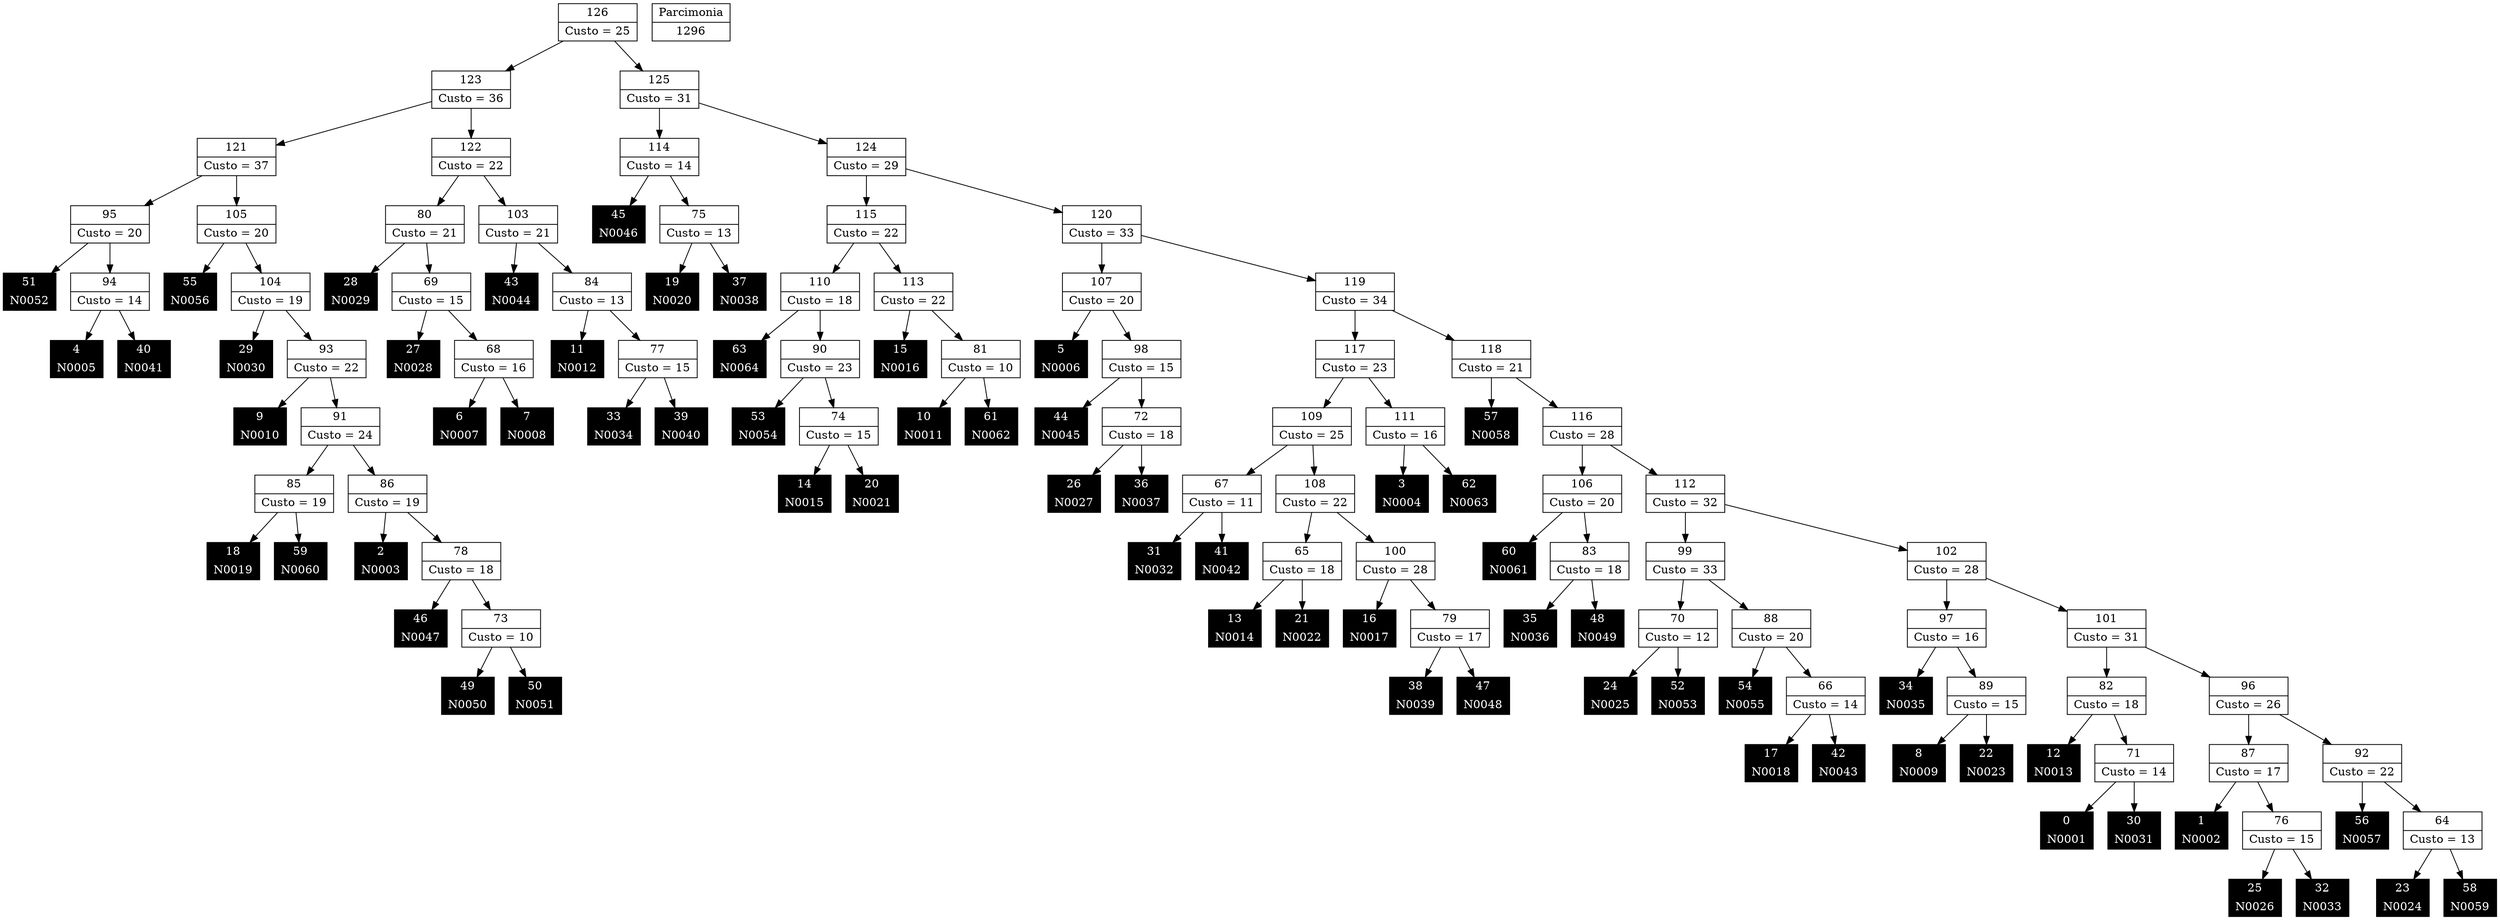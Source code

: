 Digraph G {
0 [shape="record", label="{0 | N0001}",style=filled, color=black, fontcolor=white,fontsize=14, height=0.5]
1 [shape="record", label="{1 | N0002}",style=filled, color=black, fontcolor=white,fontsize=14, height=0.5]
2 [shape="record", label="{2 | N0003}",style=filled, color=black, fontcolor=white,fontsize=14, height=0.5]
3 [shape="record", label="{3 | N0004}",style=filled, color=black, fontcolor=white,fontsize=14, height=0.5]
4 [shape="record", label="{4 | N0005}",style=filled, color=black, fontcolor=white,fontsize=14, height=0.5]
5 [shape="record", label="{5 | N0006}",style=filled, color=black, fontcolor=white,fontsize=14, height=0.5]
6 [shape="record", label="{6 | N0007}",style=filled, color=black, fontcolor=white,fontsize=14, height=0.5]
7 [shape="record", label="{7 | N0008}",style=filled, color=black, fontcolor=white,fontsize=14, height=0.5]
8 [shape="record", label="{8 | N0009}",style=filled, color=black, fontcolor=white,fontsize=14, height=0.5]
9 [shape="record", label="{9 | N0010}",style=filled, color=black, fontcolor=white,fontsize=14, height=0.5]
10 [shape="record", label="{10 | N0011}",style=filled, color=black, fontcolor=white,fontsize=14, height=0.5]
11 [shape="record", label="{11 | N0012}",style=filled, color=black, fontcolor=white,fontsize=14, height=0.5]
12 [shape="record", label="{12 | N0013}",style=filled, color=black, fontcolor=white,fontsize=14, height=0.5]
13 [shape="record", label="{13 | N0014}",style=filled, color=black, fontcolor=white,fontsize=14, height=0.5]
14 [shape="record", label="{14 | N0015}",style=filled, color=black, fontcolor=white,fontsize=14, height=0.5]
15 [shape="record", label="{15 | N0016}",style=filled, color=black, fontcolor=white,fontsize=14, height=0.5]
16 [shape="record", label="{16 | N0017}",style=filled, color=black, fontcolor=white,fontsize=14, height=0.5]
17 [shape="record", label="{17 | N0018}",style=filled, color=black, fontcolor=white,fontsize=14, height=0.5]
18 [shape="record", label="{18 | N0019}",style=filled, color=black, fontcolor=white,fontsize=14, height=0.5]
19 [shape="record", label="{19 | N0020}",style=filled, color=black, fontcolor=white,fontsize=14, height=0.5]
20 [shape="record", label="{20 | N0021}",style=filled, color=black, fontcolor=white,fontsize=14, height=0.5]
21 [shape="record", label="{21 | N0022}",style=filled, color=black, fontcolor=white,fontsize=14, height=0.5]
22 [shape="record", label="{22 | N0023}",style=filled, color=black, fontcolor=white,fontsize=14, height=0.5]
23 [shape="record", label="{23 | N0024}",style=filled, color=black, fontcolor=white,fontsize=14, height=0.5]
24 [shape="record", label="{24 | N0025}",style=filled, color=black, fontcolor=white,fontsize=14, height=0.5]
25 [shape="record", label="{25 | N0026}",style=filled, color=black, fontcolor=white,fontsize=14, height=0.5]
26 [shape="record", label="{26 | N0027}",style=filled, color=black, fontcolor=white,fontsize=14, height=0.5]
27 [shape="record", label="{27 | N0028}",style=filled, color=black, fontcolor=white,fontsize=14, height=0.5]
28 [shape="record", label="{28 | N0029}",style=filled, color=black, fontcolor=white,fontsize=14, height=0.5]
29 [shape="record", label="{29 | N0030}",style=filled, color=black, fontcolor=white,fontsize=14, height=0.5]
30 [shape="record", label="{30 | N0031}",style=filled, color=black, fontcolor=white,fontsize=14, height=0.5]
31 [shape="record", label="{31 | N0032}",style=filled, color=black, fontcolor=white,fontsize=14, height=0.5]
32 [shape="record", label="{32 | N0033}",style=filled, color=black, fontcolor=white,fontsize=14, height=0.5]
33 [shape="record", label="{33 | N0034}",style=filled, color=black, fontcolor=white,fontsize=14, height=0.5]
34 [shape="record", label="{34 | N0035}",style=filled, color=black, fontcolor=white,fontsize=14, height=0.5]
35 [shape="record", label="{35 | N0036}",style=filled, color=black, fontcolor=white,fontsize=14, height=0.5]
36 [shape="record", label="{36 | N0037}",style=filled, color=black, fontcolor=white,fontsize=14, height=0.5]
37 [shape="record", label="{37 | N0038}",style=filled, color=black, fontcolor=white,fontsize=14, height=0.5]
38 [shape="record", label="{38 | N0039}",style=filled, color=black, fontcolor=white,fontsize=14, height=0.5]
39 [shape="record", label="{39 | N0040}",style=filled, color=black, fontcolor=white,fontsize=14, height=0.5]
40 [shape="record", label="{40 | N0041}",style=filled, color=black, fontcolor=white,fontsize=14, height=0.5]
41 [shape="record", label="{41 | N0042}",style=filled, color=black, fontcolor=white,fontsize=14, height=0.5]
42 [shape="record", label="{42 | N0043}",style=filled, color=black, fontcolor=white,fontsize=14, height=0.5]
43 [shape="record", label="{43 | N0044}",style=filled, color=black, fontcolor=white,fontsize=14, height=0.5]
44 [shape="record", label="{44 | N0045}",style=filled, color=black, fontcolor=white,fontsize=14, height=0.5]
45 [shape="record", label="{45 | N0046}",style=filled, color=black, fontcolor=white,fontsize=14, height=0.5]
46 [shape="record", label="{46 | N0047}",style=filled, color=black, fontcolor=white,fontsize=14, height=0.5]
47 [shape="record", label="{47 | N0048}",style=filled, color=black, fontcolor=white,fontsize=14, height=0.5]
48 [shape="record", label="{48 | N0049}",style=filled, color=black, fontcolor=white,fontsize=14, height=0.5]
49 [shape="record", label="{49 | N0050}",style=filled, color=black, fontcolor=white,fontsize=14, height=0.5]
50 [shape="record", label="{50 | N0051}",style=filled, color=black, fontcolor=white,fontsize=14, height=0.5]
51 [shape="record", label="{51 | N0052}",style=filled, color=black, fontcolor=white,fontsize=14, height=0.5]
52 [shape="record", label="{52 | N0053}",style=filled, color=black, fontcolor=white,fontsize=14, height=0.5]
53 [shape="record", label="{53 | N0054}",style=filled, color=black, fontcolor=white,fontsize=14, height=0.5]
54 [shape="record", label="{54 | N0055}",style=filled, color=black, fontcolor=white,fontsize=14, height=0.5]
55 [shape="record", label="{55 | N0056}",style=filled, color=black, fontcolor=white,fontsize=14, height=0.5]
56 [shape="record", label="{56 | N0057}",style=filled, color=black, fontcolor=white,fontsize=14, height=0.5]
57 [shape="record", label="{57 | N0058}",style=filled, color=black, fontcolor=white,fontsize=14, height=0.5]
58 [shape="record", label="{58 | N0059}",style=filled, color=black, fontcolor=white,fontsize=14, height=0.5]
59 [shape="record", label="{59 | N0060}",style=filled, color=black, fontcolor=white,fontsize=14, height=0.5]
60 [shape="record", label="{60 | N0061}",style=filled, color=black, fontcolor=white,fontsize=14, height=0.5]
61 [shape="record", label="{61 | N0062}",style=filled, color=black, fontcolor=white,fontsize=14, height=0.5]
62 [shape="record", label="{62 | N0063}",style=filled, color=black, fontcolor=white,fontsize=14, height=0.5]
63 [shape="record", label="{63 | N0064}",style=filled, color=black, fontcolor=white,fontsize=14, height=0.5]
64 [shape="record", label="{64|Custo = 13}"]
65 [shape="record", label="{65|Custo = 18}"]
66 [shape="record", label="{66|Custo = 14}"]
67 [shape="record", label="{67|Custo = 11}"]
68 [shape="record", label="{68|Custo = 16}"]
69 [shape="record", label="{69|Custo = 15}"]
70 [shape="record", label="{70|Custo = 12}"]
71 [shape="record", label="{71|Custo = 14}"]
72 [shape="record", label="{72|Custo = 18}"]
73 [shape="record", label="{73|Custo = 10}"]
74 [shape="record", label="{74|Custo = 15}"]
75 [shape="record", label="{75|Custo = 13}"]
76 [shape="record", label="{76|Custo = 15}"]
77 [shape="record", label="{77|Custo = 15}"]
78 [shape="record", label="{78|Custo = 18}"]
79 [shape="record", label="{79|Custo = 17}"]
80 [shape="record", label="{80|Custo = 21}"]
81 [shape="record", label="{81|Custo = 10}"]
82 [shape="record", label="{82|Custo = 18}"]
83 [shape="record", label="{83|Custo = 18}"]
84 [shape="record", label="{84|Custo = 13}"]
85 [shape="record", label="{85|Custo = 19}"]
86 [shape="record", label="{86|Custo = 19}"]
87 [shape="record", label="{87|Custo = 17}"]
88 [shape="record", label="{88|Custo = 20}"]
89 [shape="record", label="{89|Custo = 15}"]
90 [shape="record", label="{90|Custo = 23}"]
91 [shape="record", label="{91|Custo = 24}"]
92 [shape="record", label="{92|Custo = 22}"]
93 [shape="record", label="{93|Custo = 22}"]
94 [shape="record", label="{94|Custo = 14}"]
95 [shape="record", label="{95|Custo = 20}"]
96 [shape="record", label="{96|Custo = 26}"]
97 [shape="record", label="{97|Custo = 16}"]
98 [shape="record", label="{98|Custo = 15}"]
99 [shape="record", label="{99|Custo = 33}"]
100 [shape="record", label="{100|Custo = 28}"]
101 [shape="record", label="{101|Custo = 31}"]
102 [shape="record", label="{102|Custo = 28}"]
103 [shape="record", label="{103|Custo = 21}"]
104 [shape="record", label="{104|Custo = 19}"]
105 [shape="record", label="{105|Custo = 20}"]
106 [shape="record", label="{106|Custo = 20}"]
107 [shape="record", label="{107|Custo = 20}"]
108 [shape="record", label="{108|Custo = 22}"]
109 [shape="record", label="{109|Custo = 25}"]
110 [shape="record", label="{110|Custo = 18}"]
111 [shape="record", label="{111|Custo = 16}"]
112 [shape="record", label="{112|Custo = 32}"]
113 [shape="record", label="{113|Custo = 22}"]
114 [shape="record", label="{114|Custo = 14}"]
115 [shape="record", label="{115|Custo = 22}"]
116 [shape="record", label="{116|Custo = 28}"]
117 [shape="record", label="{117|Custo = 23}"]
118 [shape="record", label="{118|Custo = 21}"]
119 [shape="record", label="{119|Custo = 34}"]
120 [shape="record", label="{120|Custo = 33}"]
121 [shape="record", label="{121|Custo = 37}"]
122 [shape="record", label="{122|Custo = 22}"]
123 [shape="record", label="{123|Custo = 36}"]
124 [shape="record", label="{124|Custo = 29}"]
125 [shape="record", label="{125|Custo = 31}"]
126 [shape="record", label="{126|Custo = 25}"]

64->58
64->23
65->21
65->13
66->42
66->17
67->41
67->31
68->7
68->6
69->68
69->27
70->52
70->24
71->30
71->0
72->36
72->26
73->50
73->49
74->20
74->14
75->37
75->19
76->32
76->25
77->39
77->33
78->73
78->46
79->47
79->38
80->69
80->28
81->61
81->10
82->71
82->12
83->48
83->35
84->77
84->11
85->59
85->18
86->78
86->2
87->76
87->1
88->66
88->54
89->22
89->8
90->74
90->53
91->86
91->85
92->64
92->56
93->91
93->9
94->40
94->4
95->94
95->51
96->92
96->87
97->89
97->34
98->72
98->44
99->88
99->70
100->79
100->16
101->96
101->82
102->101
102->97
103->84
103->43
104->93
104->29
105->104
105->55
106->83
106->60
107->98
107->5
108->100
108->65
109->108
109->67
110->90
110->63
111->62
111->3
112->102
112->99
113->81
113->15
114->75
114->45
115->113
115->110
116->112
116->106
117->111
117->109
118->116
118->57
119->118
119->117
120->119
120->107
121->105
121->95
122->103
122->80
123->122
123->121
124->120
124->115
125->124
125->114
126->125
126->123

1296 [shape="record", label="{Parcimonia|1296}"]
}